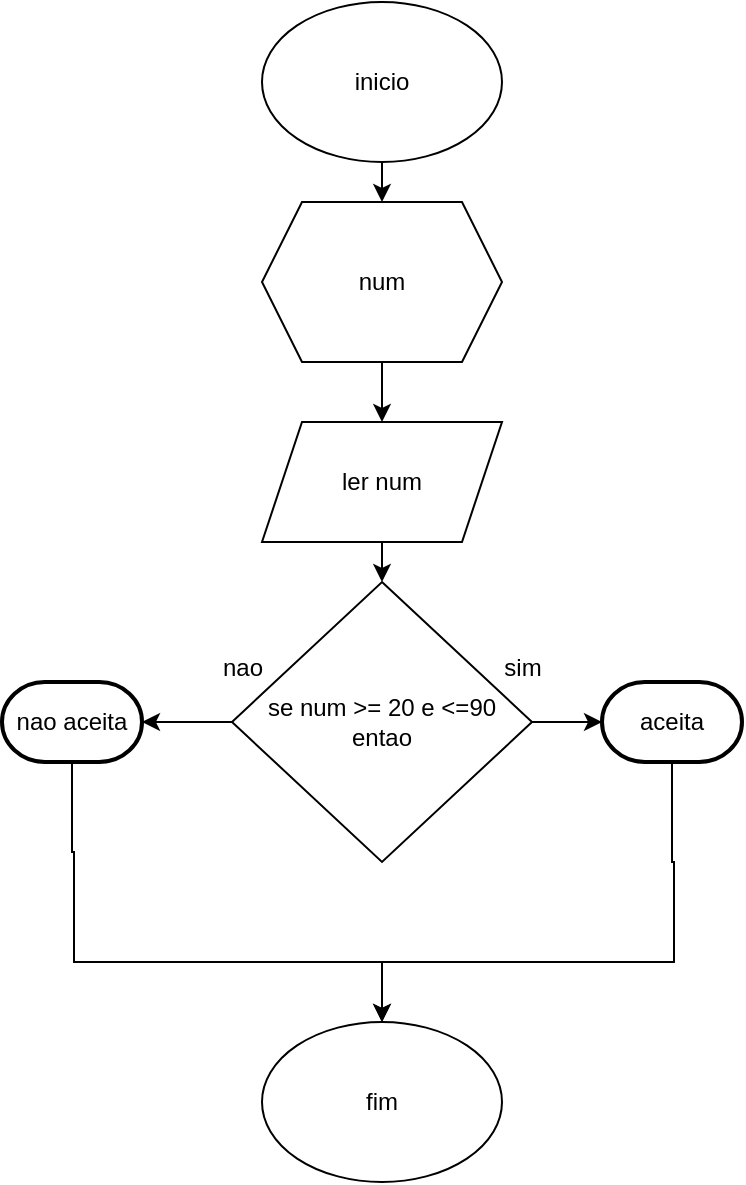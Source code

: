 <mxfile version="24.7.7">
  <diagram name="Página-1" id="G8lOVPFcZloYIxmfKtId">
    <mxGraphModel dx="880" dy="482" grid="1" gridSize="10" guides="1" tooltips="1" connect="1" arrows="1" fold="1" page="1" pageScale="1" pageWidth="827" pageHeight="1169" math="0" shadow="0">
      <root>
        <mxCell id="0" />
        <mxCell id="1" parent="0" />
        <mxCell id="RDqWQgwJgL6S87aNe7ft-3" style="edgeStyle=orthogonalEdgeStyle;rounded=0;orthogonalLoop=1;jettySize=auto;html=1;exitX=0.5;exitY=1;exitDx=0;exitDy=0;entryX=0.5;entryY=0;entryDx=0;entryDy=0;" edge="1" parent="1" source="RDqWQgwJgL6S87aNe7ft-1" target="RDqWQgwJgL6S87aNe7ft-2">
          <mxGeometry relative="1" as="geometry" />
        </mxCell>
        <mxCell id="RDqWQgwJgL6S87aNe7ft-1" value="inicio" style="ellipse;whiteSpace=wrap;html=1;" vertex="1" parent="1">
          <mxGeometry x="370" y="450" width="120" height="80" as="geometry" />
        </mxCell>
        <mxCell id="RDqWQgwJgL6S87aNe7ft-5" style="edgeStyle=orthogonalEdgeStyle;rounded=0;orthogonalLoop=1;jettySize=auto;html=1;exitX=0.5;exitY=1;exitDx=0;exitDy=0;entryX=0.5;entryY=0;entryDx=0;entryDy=0;" edge="1" parent="1" source="RDqWQgwJgL6S87aNe7ft-2" target="RDqWQgwJgL6S87aNe7ft-4">
          <mxGeometry relative="1" as="geometry" />
        </mxCell>
        <mxCell id="RDqWQgwJgL6S87aNe7ft-2" value="num" style="shape=hexagon;perimeter=hexagonPerimeter2;whiteSpace=wrap;html=1;fixedSize=1;" vertex="1" parent="1">
          <mxGeometry x="370" y="550" width="120" height="80" as="geometry" />
        </mxCell>
        <mxCell id="RDqWQgwJgL6S87aNe7ft-22" style="edgeStyle=orthogonalEdgeStyle;rounded=0;orthogonalLoop=1;jettySize=auto;html=1;exitX=0.5;exitY=1;exitDx=0;exitDy=0;entryX=0.5;entryY=0;entryDx=0;entryDy=0;" edge="1" parent="1" source="RDqWQgwJgL6S87aNe7ft-4" target="RDqWQgwJgL6S87aNe7ft-6">
          <mxGeometry relative="1" as="geometry" />
        </mxCell>
        <mxCell id="RDqWQgwJgL6S87aNe7ft-4" value="ler num" style="shape=parallelogram;perimeter=parallelogramPerimeter;whiteSpace=wrap;html=1;fixedSize=1;" vertex="1" parent="1">
          <mxGeometry x="370" y="660" width="120" height="60" as="geometry" />
        </mxCell>
        <mxCell id="RDqWQgwJgL6S87aNe7ft-6" value="se num &amp;gt;= 20 e &amp;lt;=90&lt;div&gt;entao&lt;/div&gt;" style="rhombus;whiteSpace=wrap;html=1;" vertex="1" parent="1">
          <mxGeometry x="355" y="740" width="150" height="140" as="geometry" />
        </mxCell>
        <mxCell id="RDqWQgwJgL6S87aNe7ft-18" style="edgeStyle=orthogonalEdgeStyle;rounded=0;orthogonalLoop=1;jettySize=auto;html=1;" edge="1" parent="1" source="RDqWQgwJgL6S87aNe7ft-10">
          <mxGeometry relative="1" as="geometry">
            <mxPoint x="430" y="960" as="targetPoint" />
            <Array as="points">
              <mxPoint x="275" y="875" />
              <mxPoint x="276" y="875" />
              <mxPoint x="276" y="930" />
              <mxPoint x="430" y="930" />
            </Array>
          </mxGeometry>
        </mxCell>
        <mxCell id="RDqWQgwJgL6S87aNe7ft-10" value="nao aceita" style="strokeWidth=2;html=1;shape=mxgraph.flowchart.terminator;whiteSpace=wrap;" vertex="1" parent="1">
          <mxGeometry x="240" y="790" width="70" height="40" as="geometry" />
        </mxCell>
        <mxCell id="RDqWQgwJgL6S87aNe7ft-11" style="edgeStyle=orthogonalEdgeStyle;rounded=0;orthogonalLoop=1;jettySize=auto;html=1;exitX=1;exitY=0.5;exitDx=0;exitDy=0;entryX=0;entryY=0.5;entryDx=0;entryDy=0;entryPerimeter=0;" edge="1" parent="1" source="RDqWQgwJgL6S87aNe7ft-6">
          <mxGeometry relative="1" as="geometry">
            <mxPoint x="540" y="810" as="targetPoint" />
          </mxGeometry>
        </mxCell>
        <mxCell id="RDqWQgwJgL6S87aNe7ft-12" style="edgeStyle=orthogonalEdgeStyle;rounded=0;orthogonalLoop=1;jettySize=auto;html=1;exitX=0;exitY=0.5;exitDx=0;exitDy=0;entryX=1;entryY=0.5;entryDx=0;entryDy=0;entryPerimeter=0;" edge="1" parent="1" source="RDqWQgwJgL6S87aNe7ft-6" target="RDqWQgwJgL6S87aNe7ft-10">
          <mxGeometry relative="1" as="geometry" />
        </mxCell>
        <mxCell id="RDqWQgwJgL6S87aNe7ft-13" value="sim" style="text;html=1;align=center;verticalAlign=middle;resizable=0;points=[];autosize=1;strokeColor=none;fillColor=none;" vertex="1" parent="1">
          <mxGeometry x="480" y="768" width="40" height="30" as="geometry" />
        </mxCell>
        <mxCell id="RDqWQgwJgL6S87aNe7ft-14" value="nao" style="text;html=1;align=center;verticalAlign=middle;resizable=0;points=[];autosize=1;strokeColor=none;fillColor=none;" vertex="1" parent="1">
          <mxGeometry x="340" y="768" width="40" height="30" as="geometry" />
        </mxCell>
        <mxCell id="RDqWQgwJgL6S87aNe7ft-15" value="fim" style="ellipse;whiteSpace=wrap;html=1;" vertex="1" parent="1">
          <mxGeometry x="370" y="960" width="120" height="80" as="geometry" />
        </mxCell>
        <mxCell id="RDqWQgwJgL6S87aNe7ft-20" style="edgeStyle=orthogonalEdgeStyle;rounded=0;orthogonalLoop=1;jettySize=auto;html=1;entryX=0.5;entryY=0;entryDx=0;entryDy=0;" edge="1" parent="1" source="RDqWQgwJgL6S87aNe7ft-19" target="RDqWQgwJgL6S87aNe7ft-15">
          <mxGeometry relative="1" as="geometry">
            <mxPoint x="430" y="920" as="targetPoint" />
            <Array as="points">
              <mxPoint x="575" y="880" />
              <mxPoint x="576" y="880" />
              <mxPoint x="576" y="930" />
              <mxPoint x="430" y="930" />
            </Array>
          </mxGeometry>
        </mxCell>
        <mxCell id="RDqWQgwJgL6S87aNe7ft-19" value="aceita" style="strokeWidth=2;html=1;shape=mxgraph.flowchart.terminator;whiteSpace=wrap;" vertex="1" parent="1">
          <mxGeometry x="540" y="790" width="70" height="40" as="geometry" />
        </mxCell>
      </root>
    </mxGraphModel>
  </diagram>
</mxfile>

